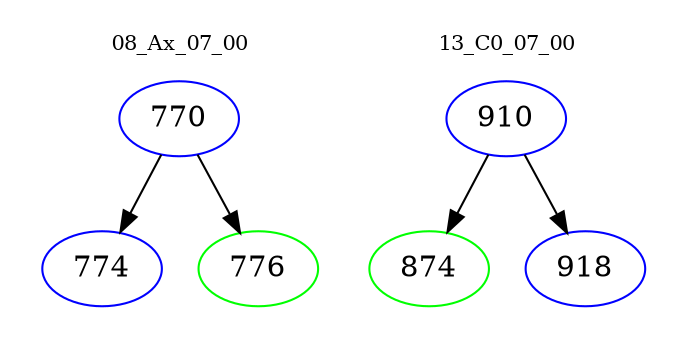 digraph{
subgraph cluster_0 {
color = white
label = "08_Ax_07_00";
fontsize=10;
T0_770 [label="770", color="blue"]
T0_770 -> T0_774 [color="black"]
T0_774 [label="774", color="blue"]
T0_770 -> T0_776 [color="black"]
T0_776 [label="776", color="green"]
}
subgraph cluster_1 {
color = white
label = "13_C0_07_00";
fontsize=10;
T1_910 [label="910", color="blue"]
T1_910 -> T1_874 [color="black"]
T1_874 [label="874", color="green"]
T1_910 -> T1_918 [color="black"]
T1_918 [label="918", color="blue"]
}
}
